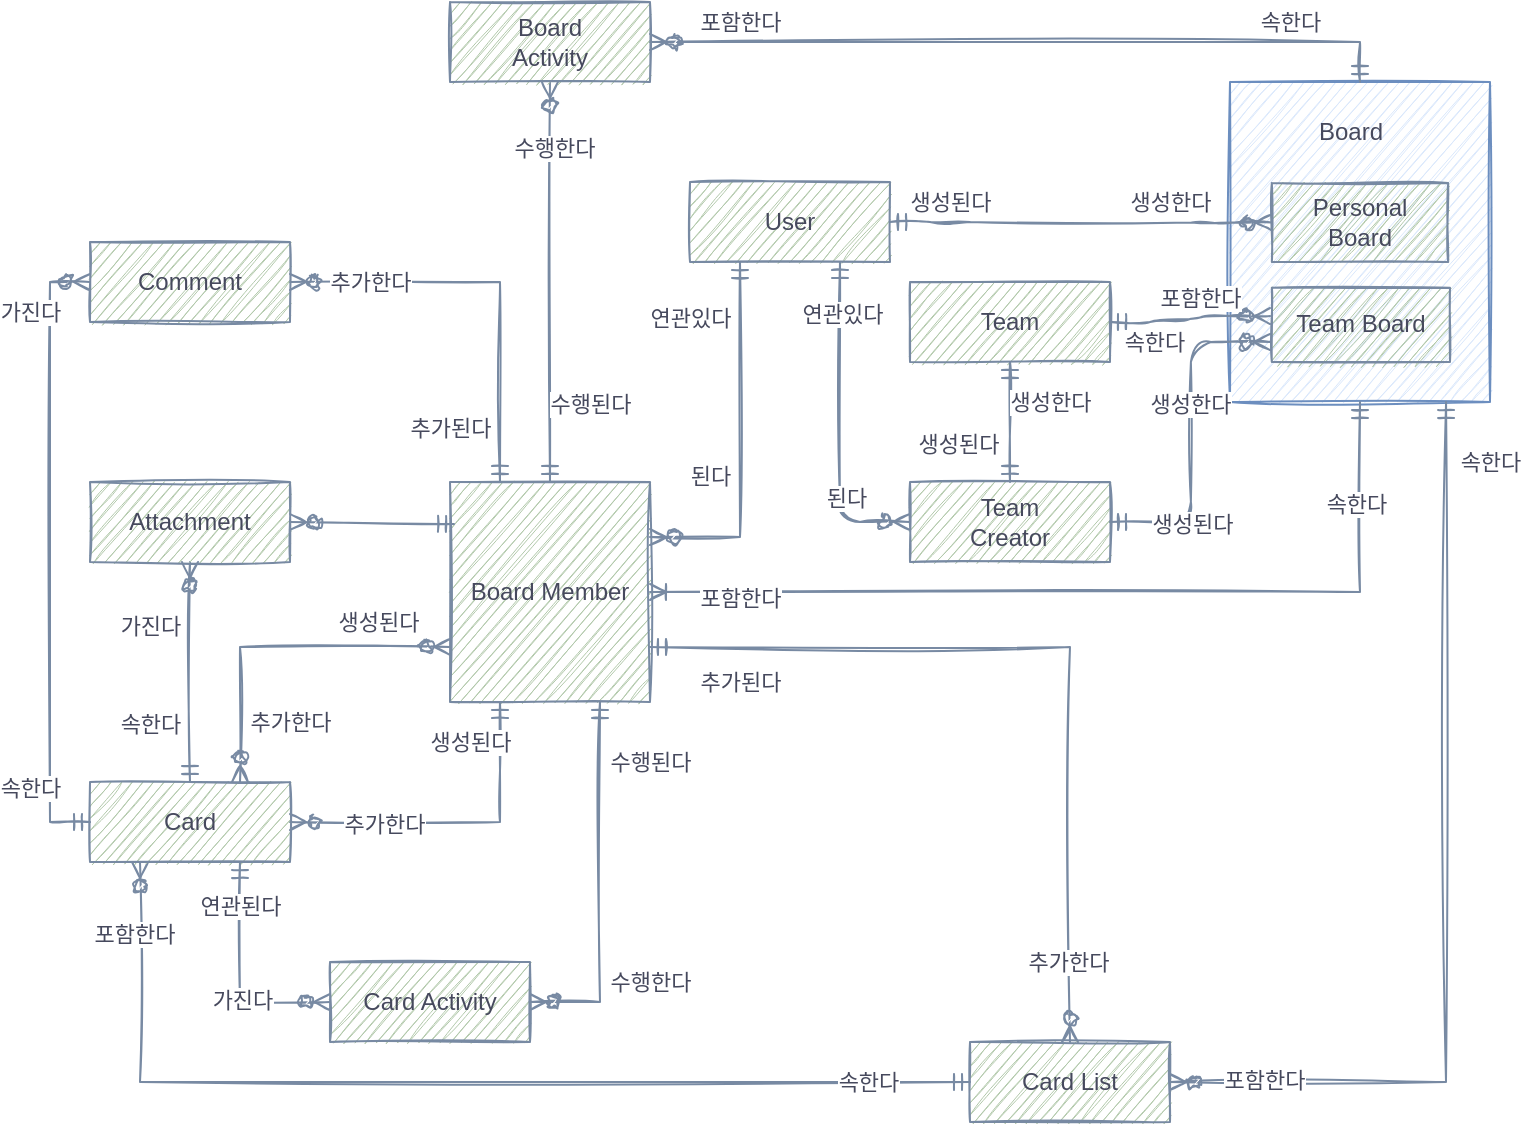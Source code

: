 <mxfile version="13.10.9" type="device"><diagram id="R2lEEEUBdFMjLlhIrx00" name="Page-1"><mxGraphModel dx="2062" dy="1097" grid="1" gridSize="10" guides="1" tooltips="1" connect="1" arrows="1" fold="1" page="1" pageScale="1" pageWidth="850" pageHeight="1100" math="0" shadow="0" extFonts="Permanent Marker^https://fonts.googleapis.com/css?family=Permanent+Marker"><root><mxCell id="0"/><mxCell id="1" parent="0"/><mxCell id="8dk60WabgQEBV1zyfJ67-44" style="edgeStyle=orthogonalEdgeStyle;rounded=0;jumpStyle=none;orthogonalLoop=1;jettySize=auto;html=1;shadow=0;startArrow=ERzeroToMany;startFill=1;endArrow=ERmandOne;endFill=0;endSize=6;targetPerimeterSpacing=0;fontSize=12;entryX=1;entryY=0.75;entryDx=0;entryDy=0;exitX=0.5;exitY=0;exitDx=0;exitDy=0;strokeColor=#788AA3;fontColor=#46495D;sketch=1;" edge="1" parent="1" source="8dk60WabgQEBV1zyfJ67-42" target="8dk60WabgQEBV1zyfJ67-2"><mxGeometry relative="1" as="geometry"><Array as="points"><mxPoint x="590" y="323"/></Array></mxGeometry></mxCell><mxCell id="8dk60WabgQEBV1zyfJ67-74" value="추가한다" style="edgeLabel;html=1;align=center;verticalAlign=middle;resizable=0;points=[];fontColor=#46495D;" vertex="1" connectable="0" parent="8dk60WabgQEBV1zyfJ67-44"><mxGeometry x="-0.75" y="1" relative="1" as="geometry"><mxPoint y="11" as="offset"/></mxGeometry></mxCell><mxCell id="8dk60WabgQEBV1zyfJ67-75" value="추가된다" style="edgeLabel;html=1;align=center;verticalAlign=middle;resizable=0;points=[];fontColor=#46495D;" vertex="1" connectable="0" parent="8dk60WabgQEBV1zyfJ67-44"><mxGeometry x="0.766" y="2" relative="1" as="geometry"><mxPoint x="-2.5" y="15.5" as="offset"/></mxGeometry></mxCell><mxCell id="8dk60WabgQEBV1zyfJ67-2" value="Board Member" style="whiteSpace=wrap;html=1;align=center;fillColor=#B2C9AB;strokeColor=#788AA3;fontColor=#46495D;sketch=1;" vertex="1" parent="1"><mxGeometry x="280" y="240" width="100" height="110" as="geometry"/></mxCell><mxCell id="8dk60WabgQEBV1zyfJ67-3" value="User" style="whiteSpace=wrap;html=1;align=center;fillColor=#B2C9AB;strokeColor=#788AA3;fontColor=#46495D;sketch=1;" vertex="1" parent="1"><mxGeometry x="400" y="90" width="100" height="40" as="geometry"/></mxCell><mxCell id="8dk60WabgQEBV1zyfJ67-11" value="" style="edgeStyle=orthogonalEdgeStyle;fontSize=12;html=1;endArrow=ERzeroToMany;startArrow=ERmandOne;strokeColor=#788AA3;exitX=0.25;exitY=1;exitDx=0;exitDy=0;entryX=1;entryY=0.25;entryDx=0;entryDy=0;jumpSize=6;rounded=0;fontColor=#46495D;sketch=1;" edge="1" parent="1" source="8dk60WabgQEBV1zyfJ67-3" target="8dk60WabgQEBV1zyfJ67-2"><mxGeometry width="100" height="100" relative="1" as="geometry"><mxPoint x="370" y="430" as="sourcePoint"/><mxPoint x="470" y="330" as="targetPoint"/></mxGeometry></mxCell><mxCell id="8dk60WabgQEBV1zyfJ67-88" value="연관있다" style="edgeLabel;html=1;align=center;verticalAlign=middle;resizable=0;points=[];fontColor=#46495D;" vertex="1" connectable="0" parent="8dk60WabgQEBV1zyfJ67-11"><mxGeometry x="-0.698" relative="1" as="geometry"><mxPoint x="-25" as="offset"/></mxGeometry></mxCell><mxCell id="8dk60WabgQEBV1zyfJ67-89" value="된다" style="edgeLabel;html=1;align=center;verticalAlign=middle;resizable=0;points=[];fontColor=#46495D;" vertex="1" connectable="0" parent="8dk60WabgQEBV1zyfJ67-11"><mxGeometry x="0.167" y="-2" relative="1" as="geometry"><mxPoint x="-13" as="offset"/></mxGeometry></mxCell><mxCell id="8dk60WabgQEBV1zyfJ67-12" value="" style="rounded=0;absoluteArcSize=1;html=1;arcSize=10;fillColor=#dae8fc;strokeColor=#6c8ebf;sketch=1;" vertex="1" parent="1"><mxGeometry x="670" y="40" width="130" height="160" as="geometry"/></mxCell><mxCell id="8dk60WabgQEBV1zyfJ67-13" value="Board" style="html=1;shape=mxgraph.er.anchor;whiteSpace=wrap;fillColor=#B2C9AB;strokeColor=#788AA3;fontColor=#46495D;sketch=1;" vertex="1" parent="8dk60WabgQEBV1zyfJ67-12"><mxGeometry width="120.714" height="50.526" as="geometry"/></mxCell><mxCell id="8dk60WabgQEBV1zyfJ67-14" value="Personal&lt;br&gt;Board" style="rounded=0;absoluteArcSize=1;html=1;arcSize=10;whiteSpace=wrap;points=[];strokeColor=#788AA3;fillColor=#B2C9AB;fontColor=#46495D;sketch=1;" vertex="1" parent="8dk60WabgQEBV1zyfJ67-12"><mxGeometry x="20.91" y="50.53" width="88.18" height="39.47" as="geometry"/></mxCell><mxCell id="8dk60WabgQEBV1zyfJ67-16" value="Team Board" style="rounded=0;absoluteArcSize=1;html=1;arcSize=10;whiteSpace=wrap;points=[];strokeColor=#788AA3;fillColor=#B2C9AB;fontColor=#46495D;sketch=1;" vertex="1" parent="8dk60WabgQEBV1zyfJ67-12"><mxGeometry x="20.91" y="102.86" width="89.09" height="37.14" as="geometry"/></mxCell><mxCell id="8dk60WabgQEBV1zyfJ67-17" value="" style="edgeStyle=entityRelationEdgeStyle;fontSize=12;html=1;endArrow=ERzeroToMany;startArrow=ERmandOne;strokeColor=#788AA3;exitX=1;exitY=0.5;exitDx=0;exitDy=0;fontColor=#46495D;sketch=1;" edge="1" parent="1" source="8dk60WabgQEBV1zyfJ67-3" target="8dk60WabgQEBV1zyfJ67-14"><mxGeometry width="100" height="100" relative="1" as="geometry"><mxPoint x="530" y="260" as="sourcePoint"/><mxPoint x="630" y="160" as="targetPoint"/></mxGeometry></mxCell><mxCell id="8dk60WabgQEBV1zyfJ67-94" value="생성된다" style="edgeLabel;html=1;align=center;verticalAlign=middle;resizable=0;points=[];fontColor=#46495D;" vertex="1" connectable="0" parent="8dk60WabgQEBV1zyfJ67-17"><mxGeometry x="-0.738" relative="1" as="geometry"><mxPoint x="5" y="-10" as="offset"/></mxGeometry></mxCell><mxCell id="8dk60WabgQEBV1zyfJ67-95" value="생성한다" style="edgeLabel;html=1;align=center;verticalAlign=middle;resizable=0;points=[];fontColor=#46495D;" vertex="1" connectable="0" parent="8dk60WabgQEBV1zyfJ67-17"><mxGeometry x="0.54" y="1" relative="1" as="geometry"><mxPoint x="-7" y="-9.24" as="offset"/></mxGeometry></mxCell><mxCell id="8dk60WabgQEBV1zyfJ67-19" value="" style="fontSize=12;html=1;endArrow=ERoneToMany;startArrow=ERmandOne;strokeColor=#788AA3;verticalAlign=middle;endSize=6;entryX=1;entryY=0.5;entryDx=0;entryDy=0;rounded=0;edgeStyle=orthogonalEdgeStyle;exitX=0.5;exitY=1;exitDx=0;exitDy=0;fontColor=#46495D;sketch=1;" edge="1" parent="1" source="8dk60WabgQEBV1zyfJ67-12" target="8dk60WabgQEBV1zyfJ67-2"><mxGeometry width="100" height="100" relative="1" as="geometry"><mxPoint x="800" y="190" as="sourcePoint"/><mxPoint x="580" y="470" as="targetPoint"/></mxGeometry></mxCell><mxCell id="8dk60WabgQEBV1zyfJ67-98" value="속한다" style="edgeLabel;html=1;align=center;verticalAlign=middle;resizable=0;points=[];fontColor=#46495D;" vertex="1" connectable="0" parent="8dk60WabgQEBV1zyfJ67-19"><mxGeometry x="-0.776" y="-2" relative="1" as="geometry"><mxPoint as="offset"/></mxGeometry></mxCell><mxCell id="8dk60WabgQEBV1zyfJ67-99" value="포함한다" style="edgeLabel;html=1;align=center;verticalAlign=middle;resizable=0;points=[];fontColor=#46495D;" vertex="1" connectable="0" parent="8dk60WabgQEBV1zyfJ67-19"><mxGeometry x="0.79" y="3" relative="1" as="geometry"><mxPoint x="-2" as="offset"/></mxGeometry></mxCell><mxCell id="8dk60WabgQEBV1zyfJ67-62" style="edgeStyle=orthogonalEdgeStyle;curved=0;rounded=1;orthogonalLoop=1;jettySize=auto;html=1;entryX=0.75;entryY=1;entryDx=0;entryDy=0;strokeColor=#788AA3;fillColor=#B2C9AB;fontColor=#46495D;exitX=0;exitY=0.5;exitDx=0;exitDy=0;startArrow=ERzeroToMany;startFill=1;endArrow=ERmandOne;endFill=0;sketch=1;" edge="1" parent="1" source="8dk60WabgQEBV1zyfJ67-23" target="8dk60WabgQEBV1zyfJ67-3"><mxGeometry relative="1" as="geometry"/></mxCell><mxCell id="8dk60WabgQEBV1zyfJ67-90" value="연관있다" style="edgeLabel;html=1;align=center;verticalAlign=middle;resizable=0;points=[];fontColor=#46495D;" vertex="1" connectable="0" parent="8dk60WabgQEBV1zyfJ67-62"><mxGeometry x="0.683" y="-1" relative="1" as="geometry"><mxPoint as="offset"/></mxGeometry></mxCell><mxCell id="8dk60WabgQEBV1zyfJ67-91" value="된다" style="edgeLabel;html=1;align=center;verticalAlign=middle;resizable=0;points=[];fontColor=#46495D;" vertex="1" connectable="0" parent="8dk60WabgQEBV1zyfJ67-62"><mxGeometry x="-0.545" relative="1" as="geometry"><mxPoint x="3" y="-10" as="offset"/></mxGeometry></mxCell><mxCell id="8dk60WabgQEBV1zyfJ67-21" value="Team" style="whiteSpace=wrap;html=1;align=center;fontSize=12;fillColor=#B2C9AB;strokeColor=#788AA3;fontColor=#46495D;sketch=1;" vertex="1" parent="1"><mxGeometry x="510" y="140" width="100" height="40" as="geometry"/></mxCell><mxCell id="8dk60WabgQEBV1zyfJ67-22" value="" style="edgeStyle=entityRelationEdgeStyle;fontSize=12;html=1;endArrow=ERzeroToMany;startArrow=ERmandOne;exitX=1;exitY=0.5;exitDx=0;exitDy=0;strokeColor=#788AA3;fontColor=#46495D;sketch=1;entryX=-0.01;entryY=0.381;entryDx=0;entryDy=0;entryPerimeter=0;" edge="1" parent="1" source="8dk60WabgQEBV1zyfJ67-21" target="8dk60WabgQEBV1zyfJ67-16"><mxGeometry width="100" height="100" relative="1" as="geometry"><mxPoint x="590" y="290" as="sourcePoint"/><mxPoint x="690" y="180" as="targetPoint"/></mxGeometry></mxCell><mxCell id="8dk60WabgQEBV1zyfJ67-92" value="속한다" style="edgeLabel;html=1;align=center;verticalAlign=middle;resizable=0;points=[];fontColor=#46495D;" vertex="1" connectable="0" parent="8dk60WabgQEBV1zyfJ67-22"><mxGeometry x="-0.629" y="4" relative="1" as="geometry"><mxPoint x="7" y="14" as="offset"/></mxGeometry></mxCell><mxCell id="8dk60WabgQEBV1zyfJ67-93" value="포함한다" style="edgeLabel;html=1;align=center;verticalAlign=middle;resizable=0;points=[];fontColor=#46495D;" vertex="1" connectable="0" parent="8dk60WabgQEBV1zyfJ67-22"><mxGeometry x="0.114" y="1" relative="1" as="geometry"><mxPoint x="1" y="-9" as="offset"/></mxGeometry></mxCell><mxCell id="8dk60WabgQEBV1zyfJ67-41" style="rounded=0;jumpStyle=none;orthogonalLoop=1;jettySize=auto;html=1;entryX=0.5;entryY=1;entryDx=0;entryDy=0;shadow=0;startArrow=ERmandOne;endArrow=ERmandOne;endFill=0;endSize=6;targetPerimeterSpacing=0;fontSize=12;strokeColor=#788AA3;fontColor=#46495D;sketch=1;" edge="1" parent="1" source="8dk60WabgQEBV1zyfJ67-23" target="8dk60WabgQEBV1zyfJ67-21"><mxGeometry relative="1" as="geometry"/></mxCell><mxCell id="8dk60WabgQEBV1zyfJ67-100" value="생성한다" style="edgeLabel;html=1;align=center;verticalAlign=middle;resizable=0;points=[];fontColor=#46495D;" vertex="1" connectable="0" parent="8dk60WabgQEBV1zyfJ67-41"><mxGeometry x="0.333" y="1" relative="1" as="geometry"><mxPoint x="21" as="offset"/></mxGeometry></mxCell><mxCell id="8dk60WabgQEBV1zyfJ67-23" value="Team&lt;br&gt;Creator" style="whiteSpace=wrap;html=1;align=center;rounded=0;fontSize=12;fillColor=#B2C9AB;strokeColor=#788AA3;fontColor=#46495D;sketch=1;" vertex="1" parent="1"><mxGeometry x="510" y="240" width="100" height="40" as="geometry"/></mxCell><mxCell id="8dk60WabgQEBV1zyfJ67-43" style="edgeStyle=orthogonalEdgeStyle;rounded=0;jumpStyle=none;orthogonalLoop=1;jettySize=auto;html=1;entryX=0.831;entryY=1;entryDx=0;entryDy=0;entryPerimeter=0;shadow=0;startArrow=ERzeroToMany;endArrow=ERmandOne;endFill=0;endSize=6;targetPerimeterSpacing=0;fontSize=12;startFill=1;strokeColor=#788AA3;fontColor=#46495D;sketch=1;" edge="1" parent="1" source="8dk60WabgQEBV1zyfJ67-42" target="8dk60WabgQEBV1zyfJ67-12"><mxGeometry relative="1" as="geometry"/></mxCell><mxCell id="8dk60WabgQEBV1zyfJ67-72" value="속한다" style="edgeLabel;html=1;align=center;verticalAlign=middle;resizable=0;points=[];fontColor=#46495D;" vertex="1" connectable="0" parent="8dk60WabgQEBV1zyfJ67-43"><mxGeometry x="0.838" relative="1" as="geometry"><mxPoint x="21.97" y="-9" as="offset"/></mxGeometry></mxCell><mxCell id="8dk60WabgQEBV1zyfJ67-73" value="포함한다" style="edgeLabel;html=1;align=center;verticalAlign=middle;resizable=0;points=[];fontColor=#46495D;" vertex="1" connectable="0" parent="8dk60WabgQEBV1zyfJ67-43"><mxGeometry x="-0.804" y="1" relative="1" as="geometry"><mxPoint as="offset"/></mxGeometry></mxCell><mxCell id="8dk60WabgQEBV1zyfJ67-50" style="edgeStyle=orthogonalEdgeStyle;rounded=0;jumpStyle=none;orthogonalLoop=1;jettySize=auto;html=1;shadow=0;startArrow=ERzeroToMany;startFill=1;endArrow=ERmandOne;endFill=0;endSize=6;targetPerimeterSpacing=0;fontSize=12;exitX=0.25;exitY=1;exitDx=0;exitDy=0;strokeColor=#788AA3;fontColor=#46495D;sketch=1;entryX=0;entryY=0.5;entryDx=0;entryDy=0;" edge="1" parent="1" source="8dk60WabgQEBV1zyfJ67-47" target="8dk60WabgQEBV1zyfJ67-42"><mxGeometry relative="1" as="geometry"><Array as="points"><mxPoint x="125" y="540"/></Array></mxGeometry></mxCell><mxCell id="8dk60WabgQEBV1zyfJ67-76" value="속한다" style="edgeLabel;html=1;align=center;verticalAlign=middle;resizable=0;points=[];fontColor=#46495D;" vertex="1" connectable="0" parent="8dk60WabgQEBV1zyfJ67-50"><mxGeometry x="0.806" relative="1" as="geometry"><mxPoint as="offset"/></mxGeometry></mxCell><mxCell id="8dk60WabgQEBV1zyfJ67-77" value="포함한다" style="edgeLabel;html=1;align=center;verticalAlign=middle;resizable=0;points=[];fontColor=#46495D;" vertex="1" connectable="0" parent="8dk60WabgQEBV1zyfJ67-50"><mxGeometry x="-0.864" y="-3" relative="1" as="geometry"><mxPoint as="offset"/></mxGeometry></mxCell><mxCell id="8dk60WabgQEBV1zyfJ67-42" value="Card List" style="whiteSpace=wrap;html=1;align=center;rounded=0;fontSize=12;fillColor=#B2C9AB;strokeColor=#788AA3;fontColor=#46495D;sketch=1;" vertex="1" parent="1"><mxGeometry x="540" y="520" width="100" height="40" as="geometry"/></mxCell><mxCell id="8dk60WabgQEBV1zyfJ67-56" style="edgeStyle=orthogonalEdgeStyle;rounded=0;jumpStyle=none;orthogonalLoop=1;jettySize=auto;html=1;exitX=0;exitY=0.5;exitDx=0;exitDy=0;entryX=0;entryY=0.5;entryDx=0;entryDy=0;shadow=0;startArrow=ERzeroToMany;startFill=1;endArrow=ERmandOne;endFill=0;endSize=6;targetPerimeterSpacing=0;fontSize=12;strokeColor=#788AA3;fontColor=#46495D;sketch=1;" edge="1" parent="1" source="8dk60WabgQEBV1zyfJ67-45" target="8dk60WabgQEBV1zyfJ67-47"><mxGeometry relative="1" as="geometry"/></mxCell><mxCell id="8dk60WabgQEBV1zyfJ67-64" value="가진다" style="edgeLabel;html=1;align=center;verticalAlign=middle;resizable=0;points=[];fontColor=#46495D;" vertex="1" connectable="0" parent="8dk60WabgQEBV1zyfJ67-56"><mxGeometry x="-0.779" y="-2" relative="1" as="geometry"><mxPoint x="-8" as="offset"/></mxGeometry></mxCell><mxCell id="8dk60WabgQEBV1zyfJ67-65" value="속한다" style="edgeLabel;html=1;align=center;verticalAlign=middle;resizable=0;points=[];fontColor=#46495D;" vertex="1" connectable="0" parent="8dk60WabgQEBV1zyfJ67-56"><mxGeometry x="0.757" y="2" relative="1" as="geometry"><mxPoint x="-12" as="offset"/></mxGeometry></mxCell><mxCell id="8dk60WabgQEBV1zyfJ67-57" style="edgeStyle=orthogonalEdgeStyle;rounded=0;jumpStyle=none;orthogonalLoop=1;jettySize=auto;html=1;exitX=1;exitY=0.5;exitDx=0;exitDy=0;entryX=0.25;entryY=0;entryDx=0;entryDy=0;shadow=0;startArrow=ERzeroToMany;startFill=1;endArrow=ERmandOne;endFill=0;endSize=6;targetPerimeterSpacing=0;fontSize=12;strokeColor=#788AA3;fontColor=#46495D;sketch=1;" edge="1" parent="1" source="8dk60WabgQEBV1zyfJ67-45" target="8dk60WabgQEBV1zyfJ67-2"><mxGeometry relative="1" as="geometry"/></mxCell><mxCell id="8dk60WabgQEBV1zyfJ67-66" value="추가한다" style="edgeLabel;html=1;align=center;verticalAlign=middle;resizable=0;points=[];fontColor=#46495D;" vertex="1" connectable="0" parent="8dk60WabgQEBV1zyfJ67-57"><mxGeometry x="-0.61" relative="1" as="geometry"><mxPoint as="offset"/></mxGeometry></mxCell><mxCell id="8dk60WabgQEBV1zyfJ67-67" value="추가된다" style="edgeLabel;html=1;align=center;verticalAlign=middle;resizable=0;points=[];fontColor=#46495D;" vertex="1" connectable="0" parent="8dk60WabgQEBV1zyfJ67-57"><mxGeometry x="0.737" y="-3" relative="1" as="geometry"><mxPoint x="-22" as="offset"/></mxGeometry></mxCell><mxCell id="8dk60WabgQEBV1zyfJ67-45" value="Comment" style="whiteSpace=wrap;html=1;align=center;rounded=0;fontSize=12;fillColor=#B2C9AB;strokeColor=#788AA3;fontColor=#46495D;sketch=1;" vertex="1" parent="1"><mxGeometry x="100" y="120" width="100" height="40" as="geometry"/></mxCell><mxCell id="8dk60WabgQEBV1zyfJ67-54" style="rounded=0;jumpStyle=none;orthogonalLoop=1;jettySize=auto;html=1;exitX=0.5;exitY=1;exitDx=0;exitDy=0;entryX=0.5;entryY=0;entryDx=0;entryDy=0;shadow=0;startArrow=ERzeroToMany;startFill=1;endArrow=ERmandOne;endFill=0;endSize=6;targetPerimeterSpacing=0;fontSize=12;strokeColor=#788AA3;fontColor=#46495D;sketch=1;" edge="1" parent="1" source="8dk60WabgQEBV1zyfJ67-46" target="8dk60WabgQEBV1zyfJ67-47"><mxGeometry relative="1" as="geometry"/></mxCell><mxCell id="8dk60WabgQEBV1zyfJ67-84" value="가진다" style="edgeLabel;html=1;align=center;verticalAlign=middle;resizable=0;points=[];fontColor=#46495D;" vertex="1" connectable="0" parent="8dk60WabgQEBV1zyfJ67-54"><mxGeometry x="-0.425" relative="1" as="geometry"><mxPoint x="-20" as="offset"/></mxGeometry></mxCell><mxCell id="8dk60WabgQEBV1zyfJ67-85" value="속한다" style="edgeLabel;html=1;align=center;verticalAlign=middle;resizable=0;points=[];fontColor=#46495D;" vertex="1" connectable="0" parent="8dk60WabgQEBV1zyfJ67-54"><mxGeometry x="0.475" y="-2" relative="1" as="geometry"><mxPoint x="-18" as="offset"/></mxGeometry></mxCell><mxCell id="8dk60WabgQEBV1zyfJ67-55" style="edgeStyle=none;rounded=0;jumpStyle=none;orthogonalLoop=1;jettySize=auto;html=1;exitX=1;exitY=0.5;exitDx=0;exitDy=0;entryX=0.02;entryY=0.191;entryDx=0;entryDy=0;entryPerimeter=0;shadow=0;startArrow=ERzeroToMany;startFill=1;endArrow=ERmandOne;endFill=0;endSize=6;targetPerimeterSpacing=0;fontSize=12;strokeColor=#788AA3;fontColor=#46495D;sketch=1;" edge="1" parent="1" source="8dk60WabgQEBV1zyfJ67-46" target="8dk60WabgQEBV1zyfJ67-2"><mxGeometry relative="1" as="geometry"/></mxCell><mxCell id="8dk60WabgQEBV1zyfJ67-46" value="Attachment" style="whiteSpace=wrap;html=1;align=center;rounded=0;fontSize=12;fillColor=#B2C9AB;strokeColor=#788AA3;fontColor=#46495D;sketch=1;" vertex="1" parent="1"><mxGeometry x="100" y="240" width="100" height="40" as="geometry"/></mxCell><mxCell id="8dk60WabgQEBV1zyfJ67-52" style="edgeStyle=orthogonalEdgeStyle;rounded=0;jumpStyle=none;orthogonalLoop=1;jettySize=auto;html=1;entryX=0.25;entryY=1;entryDx=0;entryDy=0;shadow=0;startArrow=ERzeroToMany;startFill=1;endArrow=ERmandOne;endFill=0;endSize=6;targetPerimeterSpacing=0;fontSize=12;strokeColor=#788AA3;fontColor=#46495D;sketch=1;" edge="1" parent="1" source="8dk60WabgQEBV1zyfJ67-47" target="8dk60WabgQEBV1zyfJ67-2"><mxGeometry relative="1" as="geometry"/></mxCell><mxCell id="8dk60WabgQEBV1zyfJ67-82" value="생성된다" style="edgeLabel;html=1;align=center;verticalAlign=middle;resizable=0;points=[];fontColor=#46495D;" vertex="1" connectable="0" parent="8dk60WabgQEBV1zyfJ67-52"><mxGeometry x="0.6" y="-1" relative="1" as="geometry"><mxPoint x="-16" y="-13" as="offset"/></mxGeometry></mxCell><mxCell id="8dk60WabgQEBV1zyfJ67-83" value="추가한다" style="edgeLabel;html=1;align=center;verticalAlign=middle;resizable=0;points=[];fontColor=#46495D;" vertex="1" connectable="0" parent="8dk60WabgQEBV1zyfJ67-52"><mxGeometry x="-0.541" y="-1" relative="1" as="geometry"><mxPoint x="9" as="offset"/></mxGeometry></mxCell><mxCell id="8dk60WabgQEBV1zyfJ67-53" style="edgeStyle=orthogonalEdgeStyle;rounded=0;jumpStyle=none;orthogonalLoop=1;jettySize=auto;html=1;exitX=0.75;exitY=0;exitDx=0;exitDy=0;entryX=0;entryY=0.75;entryDx=0;entryDy=0;shadow=0;startArrow=ERzeroToMany;startFill=1;endArrow=ERzeroToMany;endFill=1;endSize=6;targetPerimeterSpacing=0;fontSize=12;strokeColor=#788AA3;fontColor=#46495D;sketch=1;" edge="1" parent="1" source="8dk60WabgQEBV1zyfJ67-47" target="8dk60WabgQEBV1zyfJ67-2"><mxGeometry relative="1" as="geometry"/></mxCell><mxCell id="8dk60WabgQEBV1zyfJ67-86" value="생성된다" style="edgeLabel;html=1;align=center;verticalAlign=middle;resizable=0;points=[];fontColor=#46495D;" vertex="1" connectable="0" parent="8dk60WabgQEBV1zyfJ67-53"><mxGeometry x="0.537" y="2" relative="1" as="geometry"><mxPoint x="3.5" y="-10.5" as="offset"/></mxGeometry></mxCell><mxCell id="8dk60WabgQEBV1zyfJ67-87" value="추가한다" style="edgeLabel;html=1;align=center;verticalAlign=middle;resizable=0;points=[];fontColor=#46495D;" vertex="1" connectable="0" parent="8dk60WabgQEBV1zyfJ67-53"><mxGeometry x="-0.375" y="-2" relative="1" as="geometry"><mxPoint x="23" y="24" as="offset"/></mxGeometry></mxCell><mxCell id="8dk60WabgQEBV1zyfJ67-47" value="Card" style="whiteSpace=wrap;html=1;align=center;rounded=0;fontSize=12;fillColor=#B2C9AB;strokeColor=#788AA3;fontColor=#46495D;sketch=1;" vertex="1" parent="1"><mxGeometry x="100" y="390" width="100" height="40" as="geometry"/></mxCell><mxCell id="8dk60WabgQEBV1zyfJ67-49" style="edgeStyle=orthogonalEdgeStyle;rounded=0;jumpStyle=none;orthogonalLoop=1;jettySize=auto;html=1;entryX=0.75;entryY=1;entryDx=0;entryDy=0;shadow=0;startArrow=ERzeroToMany;startFill=1;endArrow=ERmandOne;endFill=0;endSize=6;targetPerimeterSpacing=0;fontSize=12;exitX=1;exitY=0.5;exitDx=0;exitDy=0;strokeColor=#788AA3;fontColor=#46495D;sketch=1;" edge="1" parent="1" source="8dk60WabgQEBV1zyfJ67-48" target="8dk60WabgQEBV1zyfJ67-2"><mxGeometry relative="1" as="geometry"/></mxCell><mxCell id="8dk60WabgQEBV1zyfJ67-80" value="수행된다" style="edgeLabel;html=1;align=center;verticalAlign=middle;resizable=0;points=[];fontColor=#46495D;" vertex="1" connectable="0" parent="8dk60WabgQEBV1zyfJ67-49"><mxGeometry x="0.641" y="2" relative="1" as="geometry"><mxPoint x="27" y="-3" as="offset"/></mxGeometry></mxCell><mxCell id="8dk60WabgQEBV1zyfJ67-81" value="수행한다" style="edgeLabel;html=1;align=center;verticalAlign=middle;resizable=0;points=[];fontColor=#46495D;" vertex="1" connectable="0" parent="8dk60WabgQEBV1zyfJ67-49"><mxGeometry x="-0.241" relative="1" as="geometry"><mxPoint x="25" y="25" as="offset"/></mxGeometry></mxCell><mxCell id="8dk60WabgQEBV1zyfJ67-51" style="edgeStyle=orthogonalEdgeStyle;rounded=0;jumpStyle=none;orthogonalLoop=1;jettySize=auto;html=1;exitX=0;exitY=0.5;exitDx=0;exitDy=0;entryX=0.75;entryY=1;entryDx=0;entryDy=0;shadow=0;startArrow=ERzeroToMany;startFill=1;endArrow=ERmandOne;endFill=0;endSize=6;targetPerimeterSpacing=0;fontSize=12;strokeColor=#788AA3;fontColor=#46495D;sketch=1;" edge="1" parent="1" source="8dk60WabgQEBV1zyfJ67-48" target="8dk60WabgQEBV1zyfJ67-47"><mxGeometry relative="1" as="geometry"/></mxCell><mxCell id="8dk60WabgQEBV1zyfJ67-78" value="연관된다" style="edgeLabel;html=1;align=center;verticalAlign=middle;resizable=0;points=[];fontColor=#46495D;" vertex="1" connectable="0" parent="8dk60WabgQEBV1zyfJ67-51"><mxGeometry x="0.619" relative="1" as="geometry"><mxPoint as="offset"/></mxGeometry></mxCell><mxCell id="8dk60WabgQEBV1zyfJ67-79" value="가진다" style="edgeLabel;html=1;align=center;verticalAlign=middle;resizable=0;points=[];fontColor=#46495D;" vertex="1" connectable="0" parent="8dk60WabgQEBV1zyfJ67-51"><mxGeometry x="-0.2" y="-1" relative="1" as="geometry"><mxPoint as="offset"/></mxGeometry></mxCell><mxCell id="8dk60WabgQEBV1zyfJ67-48" value="Card Activity" style="whiteSpace=wrap;html=1;align=center;rounded=0;fontSize=12;fillColor=#B2C9AB;strokeColor=#788AA3;fontColor=#46495D;sketch=1;" vertex="1" parent="1"><mxGeometry x="220" y="480" width="100" height="40" as="geometry"/></mxCell><mxCell id="8dk60WabgQEBV1zyfJ67-59" style="edgeStyle=orthogonalEdgeStyle;rounded=0;jumpStyle=none;orthogonalLoop=1;jettySize=auto;html=1;entryX=0.5;entryY=0;entryDx=0;entryDy=0;shadow=0;startArrow=ERzeroToMany;startFill=1;endArrow=ERmandOne;endFill=0;endSize=6;targetPerimeterSpacing=0;fontSize=12;strokeColor=#788AA3;fontColor=#46495D;sketch=1;" edge="1" parent="1" source="8dk60WabgQEBV1zyfJ67-58" target="8dk60WabgQEBV1zyfJ67-2"><mxGeometry relative="1" as="geometry"/></mxCell><mxCell id="8dk60WabgQEBV1zyfJ67-68" value="수행한다" style="edgeLabel;html=1;align=center;verticalAlign=middle;resizable=0;points=[];fontColor=#46495D;" vertex="1" connectable="0" parent="8dk60WabgQEBV1zyfJ67-59"><mxGeometry x="-0.671" y="2" relative="1" as="geometry"><mxPoint as="offset"/></mxGeometry></mxCell><mxCell id="8dk60WabgQEBV1zyfJ67-69" value="수행된다" style="edgeLabel;html=1;align=center;verticalAlign=middle;resizable=0;points=[];fontColor=#46495D;" vertex="1" connectable="0" parent="8dk60WabgQEBV1zyfJ67-59"><mxGeometry x="0.377" y="-1" relative="1" as="geometry"><mxPoint x="21" y="23" as="offset"/></mxGeometry></mxCell><mxCell id="8dk60WabgQEBV1zyfJ67-60" style="edgeStyle=orthogonalEdgeStyle;rounded=0;jumpStyle=none;orthogonalLoop=1;jettySize=auto;html=1;entryX=0.5;entryY=0;entryDx=0;entryDy=0;shadow=0;startArrow=ERzeroToMany;startFill=1;endArrow=ERmandOne;endFill=0;endSize=6;targetPerimeterSpacing=0;fontSize=12;strokeColor=#788AA3;fontColor=#46495D;sketch=1;" edge="1" parent="1" source="8dk60WabgQEBV1zyfJ67-58" target="8dk60WabgQEBV1zyfJ67-12"><mxGeometry relative="1" as="geometry"/></mxCell><mxCell id="8dk60WabgQEBV1zyfJ67-70" value="포함한다" style="edgeLabel;html=1;align=center;verticalAlign=middle;resizable=0;points=[];fontColor=#46495D;" vertex="1" connectable="0" parent="8dk60WabgQEBV1zyfJ67-60"><mxGeometry x="-0.781" relative="1" as="geometry"><mxPoint x="4" y="-10" as="offset"/></mxGeometry></mxCell><mxCell id="8dk60WabgQEBV1zyfJ67-71" value="속한다" style="edgeLabel;html=1;align=center;verticalAlign=middle;resizable=0;points=[];fontColor=#46495D;" vertex="1" connectable="0" parent="8dk60WabgQEBV1zyfJ67-60"><mxGeometry x="0.733" y="1" relative="1" as="geometry"><mxPoint x="-5" y="-9" as="offset"/></mxGeometry></mxCell><mxCell id="8dk60WabgQEBV1zyfJ67-58" value="Board&lt;br&gt;Activity" style="whiteSpace=wrap;html=1;align=center;rounded=0;fontSize=12;fillColor=#B2C9AB;strokeColor=#788AA3;fontColor=#46495D;sketch=1;" vertex="1" parent="1"><mxGeometry x="280" width="100" height="40" as="geometry"/></mxCell><mxCell id="8dk60WabgQEBV1zyfJ67-63" style="edgeStyle=orthogonalEdgeStyle;curved=0;rounded=1;sketch=1;orthogonalLoop=1;jettySize=auto;html=1;entryX=1;entryY=0.5;entryDx=0;entryDy=0;startArrow=ERzeroToMany;startFill=1;endArrow=ERmandOne;endFill=0;strokeColor=#788AA3;fillColor=#B2C9AB;fontColor=#46495D;exitX=-0.01;exitY=0.731;exitDx=0;exitDy=0;exitPerimeter=0;" edge="1" parent="1" source="8dk60WabgQEBV1zyfJ67-16" target="8dk60WabgQEBV1zyfJ67-23"><mxGeometry relative="1" as="geometry"/></mxCell><mxCell id="8dk60WabgQEBV1zyfJ67-96" value="생성된다" style="edgeLabel;html=1;align=center;verticalAlign=middle;resizable=0;points=[];fontColor=#46495D;" vertex="1" connectable="0" parent="8dk60WabgQEBV1zyfJ67-63"><mxGeometry x="0.3" relative="1" as="geometry"><mxPoint y="19.52" as="offset"/></mxGeometry></mxCell><mxCell id="8dk60WabgQEBV1zyfJ67-97" value="생성한다" style="edgeLabel;html=1;align=center;verticalAlign=middle;resizable=0;points=[];fontColor=#46495D;" vertex="1" connectable="0" parent="8dk60WabgQEBV1zyfJ67-63"><mxGeometry x="-0.177" y="-1" relative="1" as="geometry"><mxPoint as="offset"/></mxGeometry></mxCell><mxCell id="8dk60WabgQEBV1zyfJ67-101" value="생성된다" style="edgeLabel;html=1;align=center;verticalAlign=middle;resizable=0;points=[];fontColor=#46495D;" vertex="1" connectable="0" parent="1"><mxGeometry x="540" y="220" as="geometry"><mxPoint x="-6" y="1" as="offset"/></mxGeometry></mxCell></root></mxGraphModel></diagram></mxfile>